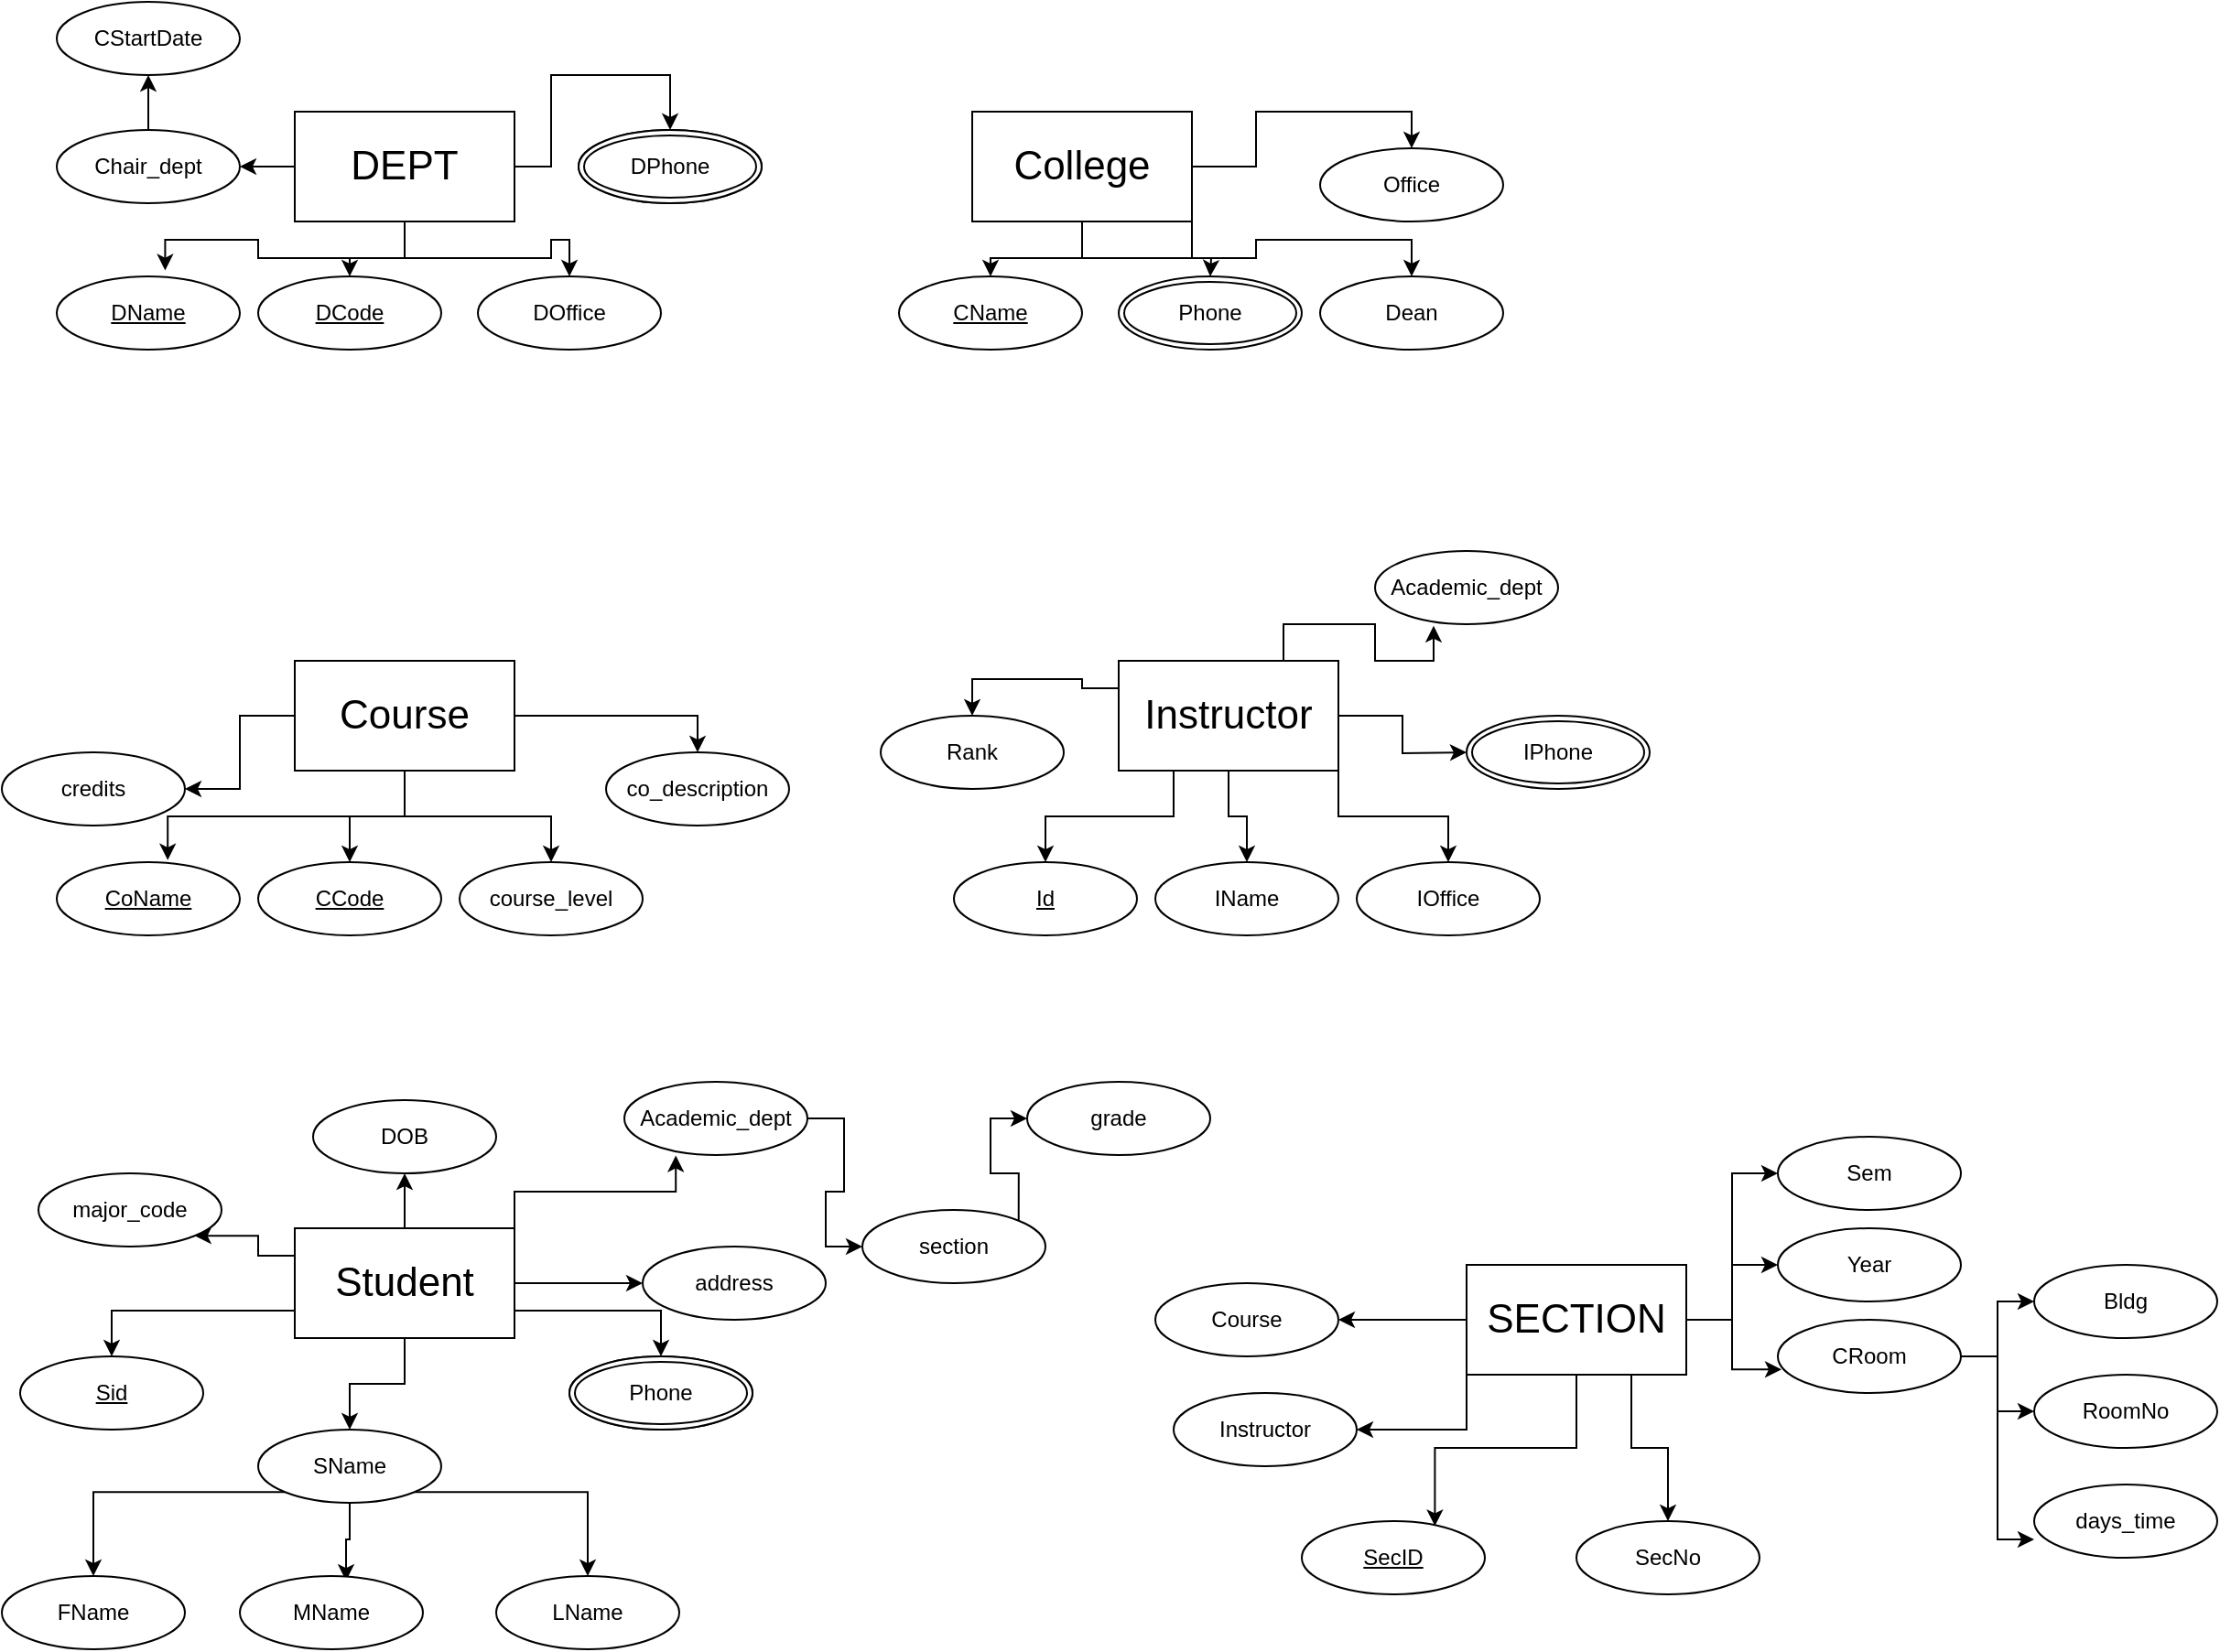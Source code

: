 <mxfile version="21.7.0" type="device">
  <diagram name="Page-1" id="1sCxNfkRgLp5GasYnqdI">
    <mxGraphModel dx="1500" dy="824" grid="1" gridSize="10" guides="1" tooltips="1" connect="1" arrows="1" fold="1" page="1" pageScale="1" pageWidth="850" pageHeight="1100" math="0" shadow="0">
      <root>
        <mxCell id="0" />
        <mxCell id="1" parent="0" />
        <mxCell id="N1AoPjTzyeSgPw1yG3DF-58" style="edgeStyle=orthogonalEdgeStyle;rounded=0;orthogonalLoop=1;jettySize=auto;html=1;exitX=0.5;exitY=1;exitDx=0;exitDy=0;entryX=0.5;entryY=0;entryDx=0;entryDy=0;" edge="1" parent="1" source="N1AoPjTzyeSgPw1yG3DF-1" target="N1AoPjTzyeSgPw1yG3DF-3">
          <mxGeometry relative="1" as="geometry" />
        </mxCell>
        <mxCell id="N1AoPjTzyeSgPw1yG3DF-59" style="edgeStyle=orthogonalEdgeStyle;rounded=0;orthogonalLoop=1;jettySize=auto;html=1;exitX=0.5;exitY=1;exitDx=0;exitDy=0;entryX=0.5;entryY=0;entryDx=0;entryDy=0;" edge="1" parent="1" source="N1AoPjTzyeSgPw1yG3DF-1">
          <mxGeometry relative="1" as="geometry">
            <mxPoint x="670" y="280" as="targetPoint" />
          </mxGeometry>
        </mxCell>
        <mxCell id="N1AoPjTzyeSgPw1yG3DF-61" style="edgeStyle=orthogonalEdgeStyle;rounded=0;orthogonalLoop=1;jettySize=auto;html=1;exitX=1;exitY=0.5;exitDx=0;exitDy=0;entryX=0.5;entryY=0;entryDx=0;entryDy=0;" edge="1" parent="1" source="N1AoPjTzyeSgPw1yG3DF-1" target="N1AoPjTzyeSgPw1yG3DF-15">
          <mxGeometry relative="1" as="geometry" />
        </mxCell>
        <mxCell id="N1AoPjTzyeSgPw1yG3DF-104" style="edgeStyle=orthogonalEdgeStyle;rounded=0;orthogonalLoop=1;jettySize=auto;html=1;exitX=1;exitY=1;exitDx=0;exitDy=0;entryX=0.5;entryY=0;entryDx=0;entryDy=0;" edge="1" parent="1" source="N1AoPjTzyeSgPw1yG3DF-1" target="N1AoPjTzyeSgPw1yG3DF-8">
          <mxGeometry relative="1" as="geometry" />
        </mxCell>
        <mxCell id="N1AoPjTzyeSgPw1yG3DF-1" value="College" style="whiteSpace=wrap;html=1;align=center;fontSize=22;" vertex="1" parent="1">
          <mxGeometry x="540" y="190" width="120" height="60" as="geometry" />
        </mxCell>
        <mxCell id="N1AoPjTzyeSgPw1yG3DF-2" value="DOffice" style="ellipse;whiteSpace=wrap;html=1;align=center;" vertex="1" parent="1">
          <mxGeometry x="270" y="280" width="100" height="40" as="geometry" />
        </mxCell>
        <mxCell id="N1AoPjTzyeSgPw1yG3DF-3" value="CName" style="ellipse;whiteSpace=wrap;html=1;align=center;fontStyle=4;" vertex="1" parent="1">
          <mxGeometry x="500" y="280" width="100" height="40" as="geometry" />
        </mxCell>
        <mxCell id="N1AoPjTzyeSgPw1yG3DF-62" style="edgeStyle=orthogonalEdgeStyle;rounded=0;orthogonalLoop=1;jettySize=auto;html=1;exitX=0.5;exitY=1;exitDx=0;exitDy=0;entryX=0.592;entryY=-0.08;entryDx=0;entryDy=0;entryPerimeter=0;" edge="1" parent="1" source="N1AoPjTzyeSgPw1yG3DF-6" target="N1AoPjTzyeSgPw1yG3DF-12">
          <mxGeometry relative="1" as="geometry" />
        </mxCell>
        <mxCell id="N1AoPjTzyeSgPw1yG3DF-63" style="edgeStyle=orthogonalEdgeStyle;rounded=0;orthogonalLoop=1;jettySize=auto;html=1;exitX=0.5;exitY=1;exitDx=0;exitDy=0;" edge="1" parent="1" source="N1AoPjTzyeSgPw1yG3DF-6" target="N1AoPjTzyeSgPw1yG3DF-13">
          <mxGeometry relative="1" as="geometry" />
        </mxCell>
        <mxCell id="N1AoPjTzyeSgPw1yG3DF-64" style="edgeStyle=orthogonalEdgeStyle;rounded=0;orthogonalLoop=1;jettySize=auto;html=1;exitX=0.5;exitY=1;exitDx=0;exitDy=0;entryX=0.5;entryY=0;entryDx=0;entryDy=0;" edge="1" parent="1" source="N1AoPjTzyeSgPw1yG3DF-6" target="N1AoPjTzyeSgPw1yG3DF-2">
          <mxGeometry relative="1" as="geometry" />
        </mxCell>
        <mxCell id="N1AoPjTzyeSgPw1yG3DF-65" style="edgeStyle=orthogonalEdgeStyle;rounded=0;orthogonalLoop=1;jettySize=auto;html=1;exitX=1;exitY=0.5;exitDx=0;exitDy=0;entryX=0.5;entryY=0;entryDx=0;entryDy=0;" edge="1" parent="1" source="N1AoPjTzyeSgPw1yG3DF-6" target="N1AoPjTzyeSgPw1yG3DF-16">
          <mxGeometry relative="1" as="geometry" />
        </mxCell>
        <mxCell id="N1AoPjTzyeSgPw1yG3DF-66" style="edgeStyle=orthogonalEdgeStyle;rounded=0;orthogonalLoop=1;jettySize=auto;html=1;exitX=0;exitY=0.5;exitDx=0;exitDy=0;" edge="1" parent="1" source="N1AoPjTzyeSgPw1yG3DF-6" target="N1AoPjTzyeSgPw1yG3DF-17">
          <mxGeometry relative="1" as="geometry" />
        </mxCell>
        <mxCell id="N1AoPjTzyeSgPw1yG3DF-6" value="DEPT" style="whiteSpace=wrap;html=1;align=center;fontSize=22;" vertex="1" parent="1">
          <mxGeometry x="170" y="190" width="120" height="60" as="geometry" />
        </mxCell>
        <mxCell id="N1AoPjTzyeSgPw1yG3DF-8" value="Dean" style="ellipse;whiteSpace=wrap;html=1;align=center;" vertex="1" parent="1">
          <mxGeometry x="730" y="280" width="100" height="40" as="geometry" />
        </mxCell>
        <mxCell id="N1AoPjTzyeSgPw1yG3DF-12" value="DName" style="ellipse;whiteSpace=wrap;html=1;align=center;fontStyle=4;" vertex="1" parent="1">
          <mxGeometry x="40" y="280" width="100" height="40" as="geometry" />
        </mxCell>
        <mxCell id="N1AoPjTzyeSgPw1yG3DF-13" value="DCode" style="ellipse;whiteSpace=wrap;html=1;align=center;fontStyle=4;" vertex="1" parent="1">
          <mxGeometry x="150" y="280" width="100" height="40" as="geometry" />
        </mxCell>
        <mxCell id="N1AoPjTzyeSgPw1yG3DF-15" value="Office" style="ellipse;whiteSpace=wrap;html=1;align=center;" vertex="1" parent="1">
          <mxGeometry x="730" y="210" width="100" height="40" as="geometry" />
        </mxCell>
        <mxCell id="N1AoPjTzyeSgPw1yG3DF-16" value="DPhone" style="ellipse;whiteSpace=wrap;html=1;align=center;" vertex="1" parent="1">
          <mxGeometry x="325" y="200" width="100" height="40" as="geometry" />
        </mxCell>
        <mxCell id="N1AoPjTzyeSgPw1yG3DF-69" style="edgeStyle=orthogonalEdgeStyle;rounded=0;orthogonalLoop=1;jettySize=auto;html=1;exitX=0.5;exitY=0;exitDx=0;exitDy=0;entryX=0.5;entryY=1;entryDx=0;entryDy=0;" edge="1" parent="1" source="N1AoPjTzyeSgPw1yG3DF-17" target="N1AoPjTzyeSgPw1yG3DF-18">
          <mxGeometry relative="1" as="geometry" />
        </mxCell>
        <mxCell id="N1AoPjTzyeSgPw1yG3DF-17" value="Chair_dept" style="ellipse;whiteSpace=wrap;html=1;align=center;" vertex="1" parent="1">
          <mxGeometry x="40" y="200" width="100" height="40" as="geometry" />
        </mxCell>
        <mxCell id="N1AoPjTzyeSgPw1yG3DF-18" value="CStartDate" style="ellipse;whiteSpace=wrap;html=1;align=center;" vertex="1" parent="1">
          <mxGeometry x="40" y="130" width="100" height="40" as="geometry" />
        </mxCell>
        <mxCell id="N1AoPjTzyeSgPw1yG3DF-70" value="" style="edgeStyle=orthogonalEdgeStyle;rounded=0;orthogonalLoop=1;jettySize=auto;html=1;" edge="1" parent="1" source="N1AoPjTzyeSgPw1yG3DF-20" target="N1AoPjTzyeSgPw1yG3DF-25">
          <mxGeometry relative="1" as="geometry" />
        </mxCell>
        <mxCell id="N1AoPjTzyeSgPw1yG3DF-71" value="" style="edgeStyle=orthogonalEdgeStyle;rounded=0;orthogonalLoop=1;jettySize=auto;html=1;" edge="1" parent="1" source="N1AoPjTzyeSgPw1yG3DF-20" target="N1AoPjTzyeSgPw1yG3DF-23">
          <mxGeometry relative="1" as="geometry" />
        </mxCell>
        <mxCell id="N1AoPjTzyeSgPw1yG3DF-72" style="edgeStyle=orthogonalEdgeStyle;rounded=0;orthogonalLoop=1;jettySize=auto;html=1;exitX=0.5;exitY=1;exitDx=0;exitDy=0;entryX=0.5;entryY=0;entryDx=0;entryDy=0;" edge="1" parent="1" source="N1AoPjTzyeSgPw1yG3DF-20" target="N1AoPjTzyeSgPw1yG3DF-22">
          <mxGeometry relative="1" as="geometry" />
        </mxCell>
        <mxCell id="N1AoPjTzyeSgPw1yG3DF-73" style="edgeStyle=orthogonalEdgeStyle;rounded=0;orthogonalLoop=1;jettySize=auto;html=1;exitX=0.5;exitY=1;exitDx=0;exitDy=0;entryX=0.606;entryY=-0.028;entryDx=0;entryDy=0;entryPerimeter=0;" edge="1" parent="1" source="N1AoPjTzyeSgPw1yG3DF-20" target="N1AoPjTzyeSgPw1yG3DF-21">
          <mxGeometry relative="1" as="geometry" />
        </mxCell>
        <mxCell id="N1AoPjTzyeSgPw1yG3DF-74" style="edgeStyle=orthogonalEdgeStyle;rounded=0;orthogonalLoop=1;jettySize=auto;html=1;exitX=1;exitY=0.5;exitDx=0;exitDy=0;entryX=0.5;entryY=0;entryDx=0;entryDy=0;" edge="1" parent="1" source="N1AoPjTzyeSgPw1yG3DF-20" target="N1AoPjTzyeSgPw1yG3DF-24">
          <mxGeometry relative="1" as="geometry" />
        </mxCell>
        <mxCell id="N1AoPjTzyeSgPw1yG3DF-20" value="Course" style="whiteSpace=wrap;html=1;align=center;fontSize=22;" vertex="1" parent="1">
          <mxGeometry x="170" y="490" width="120" height="60" as="geometry" />
        </mxCell>
        <mxCell id="N1AoPjTzyeSgPw1yG3DF-21" value="CoName" style="ellipse;whiteSpace=wrap;html=1;align=center;fontStyle=4;" vertex="1" parent="1">
          <mxGeometry x="40" y="600" width="100" height="40" as="geometry" />
        </mxCell>
        <mxCell id="N1AoPjTzyeSgPw1yG3DF-22" value="CCode" style="ellipse;whiteSpace=wrap;html=1;align=center;fontStyle=4;" vertex="1" parent="1">
          <mxGeometry x="150" y="600" width="100" height="40" as="geometry" />
        </mxCell>
        <mxCell id="N1AoPjTzyeSgPw1yG3DF-23" value="course_level" style="ellipse;whiteSpace=wrap;html=1;align=center;" vertex="1" parent="1">
          <mxGeometry x="260" y="600" width="100" height="40" as="geometry" />
        </mxCell>
        <mxCell id="N1AoPjTzyeSgPw1yG3DF-24" value="co_description" style="ellipse;whiteSpace=wrap;html=1;align=center;" vertex="1" parent="1">
          <mxGeometry x="340" y="540" width="100" height="40" as="geometry" />
        </mxCell>
        <mxCell id="N1AoPjTzyeSgPw1yG3DF-25" value="credits" style="ellipse;whiteSpace=wrap;html=1;align=center;" vertex="1" parent="1">
          <mxGeometry x="10" y="540" width="100" height="40" as="geometry" />
        </mxCell>
        <mxCell id="N1AoPjTzyeSgPw1yG3DF-75" value="" style="edgeStyle=orthogonalEdgeStyle;rounded=0;orthogonalLoop=1;jettySize=auto;html=1;" edge="1" parent="1" source="N1AoPjTzyeSgPw1yG3DF-27" target="N1AoPjTzyeSgPw1yG3DF-30">
          <mxGeometry relative="1" as="geometry" />
        </mxCell>
        <mxCell id="N1AoPjTzyeSgPw1yG3DF-76" style="edgeStyle=orthogonalEdgeStyle;rounded=0;orthogonalLoop=1;jettySize=auto;html=1;exitX=1;exitY=1;exitDx=0;exitDy=0;" edge="1" parent="1" source="N1AoPjTzyeSgPw1yG3DF-27" target="N1AoPjTzyeSgPw1yG3DF-31">
          <mxGeometry relative="1" as="geometry" />
        </mxCell>
        <mxCell id="N1AoPjTzyeSgPw1yG3DF-77" style="edgeStyle=orthogonalEdgeStyle;rounded=0;orthogonalLoop=1;jettySize=auto;html=1;exitX=1;exitY=0.5;exitDx=0;exitDy=0;" edge="1" parent="1" source="N1AoPjTzyeSgPw1yG3DF-27">
          <mxGeometry relative="1" as="geometry">
            <mxPoint x="810" y="540" as="targetPoint" />
          </mxGeometry>
        </mxCell>
        <mxCell id="N1AoPjTzyeSgPw1yG3DF-78" style="edgeStyle=orthogonalEdgeStyle;rounded=0;orthogonalLoop=1;jettySize=auto;html=1;exitX=0.75;exitY=0;exitDx=0;exitDy=0;entryX=0.32;entryY=1.022;entryDx=0;entryDy=0;entryPerimeter=0;" edge="1" parent="1" source="N1AoPjTzyeSgPw1yG3DF-27" target="N1AoPjTzyeSgPw1yG3DF-34">
          <mxGeometry relative="1" as="geometry" />
        </mxCell>
        <mxCell id="N1AoPjTzyeSgPw1yG3DF-79" style="edgeStyle=orthogonalEdgeStyle;rounded=0;orthogonalLoop=1;jettySize=auto;html=1;exitX=0.25;exitY=1;exitDx=0;exitDy=0;" edge="1" parent="1" source="N1AoPjTzyeSgPw1yG3DF-27" target="N1AoPjTzyeSgPw1yG3DF-28">
          <mxGeometry relative="1" as="geometry" />
        </mxCell>
        <mxCell id="N1AoPjTzyeSgPw1yG3DF-80" style="edgeStyle=orthogonalEdgeStyle;rounded=0;orthogonalLoop=1;jettySize=auto;html=1;exitX=0;exitY=0.25;exitDx=0;exitDy=0;entryX=0.5;entryY=0;entryDx=0;entryDy=0;" edge="1" parent="1" source="N1AoPjTzyeSgPw1yG3DF-27" target="N1AoPjTzyeSgPw1yG3DF-33">
          <mxGeometry relative="1" as="geometry" />
        </mxCell>
        <mxCell id="N1AoPjTzyeSgPw1yG3DF-27" value="Instructor" style="whiteSpace=wrap;html=1;align=center;fontSize=22;" vertex="1" parent="1">
          <mxGeometry x="620" y="490" width="120" height="60" as="geometry" />
        </mxCell>
        <mxCell id="N1AoPjTzyeSgPw1yG3DF-28" value="Id" style="ellipse;whiteSpace=wrap;html=1;align=center;fontStyle=4;" vertex="1" parent="1">
          <mxGeometry x="530" y="600" width="100" height="40" as="geometry" />
        </mxCell>
        <mxCell id="N1AoPjTzyeSgPw1yG3DF-30" value="IName" style="ellipse;whiteSpace=wrap;html=1;align=center;" vertex="1" parent="1">
          <mxGeometry x="640" y="600" width="100" height="40" as="geometry" />
        </mxCell>
        <mxCell id="N1AoPjTzyeSgPw1yG3DF-31" value="IOffice" style="ellipse;whiteSpace=wrap;html=1;align=center;" vertex="1" parent="1">
          <mxGeometry x="750" y="600" width="100" height="40" as="geometry" />
        </mxCell>
        <mxCell id="N1AoPjTzyeSgPw1yG3DF-33" value="Rank" style="ellipse;whiteSpace=wrap;html=1;align=center;" vertex="1" parent="1">
          <mxGeometry x="490" y="520" width="100" height="40" as="geometry" />
        </mxCell>
        <mxCell id="N1AoPjTzyeSgPw1yG3DF-34" value="Academic_dept" style="ellipse;whiteSpace=wrap;html=1;align=center;" vertex="1" parent="1">
          <mxGeometry x="760" y="430" width="100" height="40" as="geometry" />
        </mxCell>
        <mxCell id="N1AoPjTzyeSgPw1yG3DF-81" style="edgeStyle=orthogonalEdgeStyle;rounded=0;orthogonalLoop=1;jettySize=auto;html=1;exitX=0.5;exitY=1;exitDx=0;exitDy=0;" edge="1" parent="1" source="N1AoPjTzyeSgPw1yG3DF-35" target="N1AoPjTzyeSgPw1yG3DF-36">
          <mxGeometry relative="1" as="geometry" />
        </mxCell>
        <mxCell id="N1AoPjTzyeSgPw1yG3DF-85" style="edgeStyle=orthogonalEdgeStyle;rounded=0;orthogonalLoop=1;jettySize=auto;html=1;exitX=0;exitY=0.75;exitDx=0;exitDy=0;entryX=0.5;entryY=0;entryDx=0;entryDy=0;" edge="1" parent="1" source="N1AoPjTzyeSgPw1yG3DF-35" target="N1AoPjTzyeSgPw1yG3DF-40">
          <mxGeometry relative="1" as="geometry" />
        </mxCell>
        <mxCell id="N1AoPjTzyeSgPw1yG3DF-86" style="edgeStyle=orthogonalEdgeStyle;rounded=0;orthogonalLoop=1;jettySize=auto;html=1;exitX=1;exitY=0.5;exitDx=0;exitDy=0;" edge="1" parent="1" source="N1AoPjTzyeSgPw1yG3DF-35" target="N1AoPjTzyeSgPw1yG3DF-41">
          <mxGeometry relative="1" as="geometry" />
        </mxCell>
        <mxCell id="N1AoPjTzyeSgPw1yG3DF-87" style="edgeStyle=orthogonalEdgeStyle;rounded=0;orthogonalLoop=1;jettySize=auto;html=1;exitX=1;exitY=0.75;exitDx=0;exitDy=0;" edge="1" parent="1" source="N1AoPjTzyeSgPw1yG3DF-35" target="N1AoPjTzyeSgPw1yG3DF-42">
          <mxGeometry relative="1" as="geometry" />
        </mxCell>
        <mxCell id="N1AoPjTzyeSgPw1yG3DF-88" style="edgeStyle=orthogonalEdgeStyle;rounded=0;orthogonalLoop=1;jettySize=auto;html=1;exitX=1;exitY=0;exitDx=0;exitDy=0;entryX=0.281;entryY=1.007;entryDx=0;entryDy=0;entryPerimeter=0;" edge="1" parent="1" source="N1AoPjTzyeSgPw1yG3DF-35" target="N1AoPjTzyeSgPw1yG3DF-45">
          <mxGeometry relative="1" as="geometry" />
        </mxCell>
        <mxCell id="N1AoPjTzyeSgPw1yG3DF-89" style="edgeStyle=orthogonalEdgeStyle;rounded=0;orthogonalLoop=1;jettySize=auto;html=1;exitX=0.5;exitY=0;exitDx=0;exitDy=0;entryX=0.5;entryY=1;entryDx=0;entryDy=0;" edge="1" parent="1" source="N1AoPjTzyeSgPw1yG3DF-35" target="N1AoPjTzyeSgPw1yG3DF-44">
          <mxGeometry relative="1" as="geometry" />
        </mxCell>
        <mxCell id="N1AoPjTzyeSgPw1yG3DF-90" style="edgeStyle=orthogonalEdgeStyle;rounded=0;orthogonalLoop=1;jettySize=auto;html=1;exitX=0;exitY=0.25;exitDx=0;exitDy=0;entryX=1;entryY=1;entryDx=0;entryDy=0;" edge="1" parent="1" source="N1AoPjTzyeSgPw1yG3DF-35" target="N1AoPjTzyeSgPw1yG3DF-43">
          <mxGeometry relative="1" as="geometry" />
        </mxCell>
        <mxCell id="N1AoPjTzyeSgPw1yG3DF-35" value="Student" style="whiteSpace=wrap;html=1;align=center;fontSize=22;" vertex="1" parent="1">
          <mxGeometry x="170" y="800" width="120" height="60" as="geometry" />
        </mxCell>
        <mxCell id="N1AoPjTzyeSgPw1yG3DF-82" style="edgeStyle=orthogonalEdgeStyle;rounded=0;orthogonalLoop=1;jettySize=auto;html=1;exitX=0.5;exitY=1;exitDx=0;exitDy=0;entryX=0.58;entryY=0.065;entryDx=0;entryDy=0;entryPerimeter=0;" edge="1" parent="1" source="N1AoPjTzyeSgPw1yG3DF-36" target="N1AoPjTzyeSgPw1yG3DF-38">
          <mxGeometry relative="1" as="geometry" />
        </mxCell>
        <mxCell id="N1AoPjTzyeSgPw1yG3DF-83" style="edgeStyle=orthogonalEdgeStyle;rounded=0;orthogonalLoop=1;jettySize=auto;html=1;exitX=1;exitY=1;exitDx=0;exitDy=0;" edge="1" parent="1" source="N1AoPjTzyeSgPw1yG3DF-36" target="N1AoPjTzyeSgPw1yG3DF-37">
          <mxGeometry relative="1" as="geometry" />
        </mxCell>
        <mxCell id="N1AoPjTzyeSgPw1yG3DF-84" style="edgeStyle=orthogonalEdgeStyle;rounded=0;orthogonalLoop=1;jettySize=auto;html=1;exitX=0;exitY=1;exitDx=0;exitDy=0;entryX=0.5;entryY=0;entryDx=0;entryDy=0;" edge="1" parent="1" source="N1AoPjTzyeSgPw1yG3DF-36" target="N1AoPjTzyeSgPw1yG3DF-39">
          <mxGeometry relative="1" as="geometry" />
        </mxCell>
        <mxCell id="N1AoPjTzyeSgPw1yG3DF-36" value="SName" style="ellipse;whiteSpace=wrap;html=1;align=center;" vertex="1" parent="1">
          <mxGeometry x="150" y="910" width="100" height="40" as="geometry" />
        </mxCell>
        <mxCell id="N1AoPjTzyeSgPw1yG3DF-37" value="LName" style="ellipse;whiteSpace=wrap;html=1;align=center;" vertex="1" parent="1">
          <mxGeometry x="280" y="990" width="100" height="40" as="geometry" />
        </mxCell>
        <mxCell id="N1AoPjTzyeSgPw1yG3DF-38" value="MName" style="ellipse;whiteSpace=wrap;html=1;align=center;" vertex="1" parent="1">
          <mxGeometry x="140" y="990" width="100" height="40" as="geometry" />
        </mxCell>
        <mxCell id="N1AoPjTzyeSgPw1yG3DF-39" value="FName" style="ellipse;whiteSpace=wrap;html=1;align=center;" vertex="1" parent="1">
          <mxGeometry x="10" y="990" width="100" height="40" as="geometry" />
        </mxCell>
        <mxCell id="N1AoPjTzyeSgPw1yG3DF-40" value="Sid" style="ellipse;whiteSpace=wrap;html=1;align=center;fontStyle=4;" vertex="1" parent="1">
          <mxGeometry x="20" y="870" width="100" height="40" as="geometry" />
        </mxCell>
        <mxCell id="N1AoPjTzyeSgPw1yG3DF-41" value="address" style="ellipse;whiteSpace=wrap;html=1;align=center;" vertex="1" parent="1">
          <mxGeometry x="360" y="810" width="100" height="40" as="geometry" />
        </mxCell>
        <mxCell id="N1AoPjTzyeSgPw1yG3DF-42" value="phone" style="ellipse;whiteSpace=wrap;html=1;align=center;" vertex="1" parent="1">
          <mxGeometry x="320" y="870" width="100" height="40" as="geometry" />
        </mxCell>
        <mxCell id="N1AoPjTzyeSgPw1yG3DF-43" value="major_code" style="ellipse;whiteSpace=wrap;html=1;align=center;" vertex="1" parent="1">
          <mxGeometry x="30" y="770" width="100" height="40" as="geometry" />
        </mxCell>
        <mxCell id="N1AoPjTzyeSgPw1yG3DF-44" value="DOB" style="ellipse;whiteSpace=wrap;html=1;align=center;" vertex="1" parent="1">
          <mxGeometry x="180" y="730" width="100" height="40" as="geometry" />
        </mxCell>
        <mxCell id="N1AoPjTzyeSgPw1yG3DF-106" style="edgeStyle=orthogonalEdgeStyle;rounded=0;orthogonalLoop=1;jettySize=auto;html=1;exitX=1;exitY=0.5;exitDx=0;exitDy=0;entryX=0;entryY=0.5;entryDx=0;entryDy=0;" edge="1" parent="1" source="N1AoPjTzyeSgPw1yG3DF-45" target="N1AoPjTzyeSgPw1yG3DF-105">
          <mxGeometry relative="1" as="geometry" />
        </mxCell>
        <mxCell id="N1AoPjTzyeSgPw1yG3DF-45" value="Academic_dept" style="ellipse;whiteSpace=wrap;html=1;align=center;" vertex="1" parent="1">
          <mxGeometry x="350" y="720" width="100" height="40" as="geometry" />
        </mxCell>
        <mxCell id="N1AoPjTzyeSgPw1yG3DF-91" style="edgeStyle=orthogonalEdgeStyle;rounded=0;orthogonalLoop=1;jettySize=auto;html=1;exitX=0;exitY=0.5;exitDx=0;exitDy=0;entryX=1;entryY=0.5;entryDx=0;entryDy=0;" edge="1" parent="1" source="N1AoPjTzyeSgPw1yG3DF-46" target="N1AoPjTzyeSgPw1yG3DF-47">
          <mxGeometry relative="1" as="geometry" />
        </mxCell>
        <mxCell id="N1AoPjTzyeSgPw1yG3DF-92" style="edgeStyle=orthogonalEdgeStyle;rounded=0;orthogonalLoop=1;jettySize=auto;html=1;exitX=0;exitY=1;exitDx=0;exitDy=0;entryX=1;entryY=0.5;entryDx=0;entryDy=0;" edge="1" parent="1" source="N1AoPjTzyeSgPw1yG3DF-46" target="N1AoPjTzyeSgPw1yG3DF-48">
          <mxGeometry relative="1" as="geometry" />
        </mxCell>
        <mxCell id="N1AoPjTzyeSgPw1yG3DF-93" style="edgeStyle=orthogonalEdgeStyle;rounded=0;orthogonalLoop=1;jettySize=auto;html=1;exitX=0.5;exitY=1;exitDx=0;exitDy=0;entryX=0.727;entryY=0.067;entryDx=0;entryDy=0;entryPerimeter=0;" edge="1" parent="1" source="N1AoPjTzyeSgPw1yG3DF-46" target="N1AoPjTzyeSgPw1yG3DF-51">
          <mxGeometry relative="1" as="geometry" />
        </mxCell>
        <mxCell id="N1AoPjTzyeSgPw1yG3DF-94" style="edgeStyle=orthogonalEdgeStyle;rounded=0;orthogonalLoop=1;jettySize=auto;html=1;exitX=0.75;exitY=1;exitDx=0;exitDy=0;" edge="1" parent="1" source="N1AoPjTzyeSgPw1yG3DF-46" target="N1AoPjTzyeSgPw1yG3DF-50">
          <mxGeometry relative="1" as="geometry" />
        </mxCell>
        <mxCell id="N1AoPjTzyeSgPw1yG3DF-95" style="edgeStyle=orthogonalEdgeStyle;rounded=0;orthogonalLoop=1;jettySize=auto;html=1;exitX=1;exitY=0.5;exitDx=0;exitDy=0;entryX=0;entryY=0.5;entryDx=0;entryDy=0;" edge="1" parent="1" source="N1AoPjTzyeSgPw1yG3DF-46" target="N1AoPjTzyeSgPw1yG3DF-56">
          <mxGeometry relative="1" as="geometry" />
        </mxCell>
        <mxCell id="N1AoPjTzyeSgPw1yG3DF-96" style="edgeStyle=orthogonalEdgeStyle;rounded=0;orthogonalLoop=1;jettySize=auto;html=1;exitX=1;exitY=0.5;exitDx=0;exitDy=0;entryX=0;entryY=0.5;entryDx=0;entryDy=0;" edge="1" parent="1" source="N1AoPjTzyeSgPw1yG3DF-46" target="N1AoPjTzyeSgPw1yG3DF-55">
          <mxGeometry relative="1" as="geometry" />
        </mxCell>
        <mxCell id="N1AoPjTzyeSgPw1yG3DF-97" style="edgeStyle=orthogonalEdgeStyle;rounded=0;orthogonalLoop=1;jettySize=auto;html=1;exitX=1;exitY=0.5;exitDx=0;exitDy=0;entryX=0.02;entryY=0.678;entryDx=0;entryDy=0;entryPerimeter=0;" edge="1" parent="1" source="N1AoPjTzyeSgPw1yG3DF-46" target="N1AoPjTzyeSgPw1yG3DF-54">
          <mxGeometry relative="1" as="geometry" />
        </mxCell>
        <mxCell id="N1AoPjTzyeSgPw1yG3DF-46" value="SECTION" style="whiteSpace=wrap;html=1;align=center;fontSize=22;" vertex="1" parent="1">
          <mxGeometry x="810" y="820" width="120" height="60" as="geometry" />
        </mxCell>
        <mxCell id="N1AoPjTzyeSgPw1yG3DF-47" value="Course" style="ellipse;whiteSpace=wrap;html=1;align=center;" vertex="1" parent="1">
          <mxGeometry x="640" y="830" width="100" height="40" as="geometry" />
        </mxCell>
        <mxCell id="N1AoPjTzyeSgPw1yG3DF-48" value="Instructor" style="ellipse;whiteSpace=wrap;html=1;align=center;" vertex="1" parent="1">
          <mxGeometry x="650" y="890" width="100" height="40" as="geometry" />
        </mxCell>
        <mxCell id="N1AoPjTzyeSgPw1yG3DF-50" value="SecNo" style="ellipse;whiteSpace=wrap;html=1;align=center;" vertex="1" parent="1">
          <mxGeometry x="870" y="960" width="100" height="40" as="geometry" />
        </mxCell>
        <mxCell id="N1AoPjTzyeSgPw1yG3DF-51" value="SecID" style="ellipse;whiteSpace=wrap;html=1;align=center;fontStyle=4;" vertex="1" parent="1">
          <mxGeometry x="720" y="960" width="100" height="40" as="geometry" />
        </mxCell>
        <mxCell id="N1AoPjTzyeSgPw1yG3DF-52" value="RoomNo" style="ellipse;whiteSpace=wrap;html=1;align=center;" vertex="1" parent="1">
          <mxGeometry x="1120" y="880" width="100" height="40" as="geometry" />
        </mxCell>
        <mxCell id="N1AoPjTzyeSgPw1yG3DF-53" value="Bldg" style="ellipse;whiteSpace=wrap;html=1;align=center;" vertex="1" parent="1">
          <mxGeometry x="1120" y="820" width="100" height="40" as="geometry" />
        </mxCell>
        <mxCell id="N1AoPjTzyeSgPw1yG3DF-98" style="edgeStyle=orthogonalEdgeStyle;rounded=0;orthogonalLoop=1;jettySize=auto;html=1;exitX=1;exitY=0.5;exitDx=0;exitDy=0;entryX=0;entryY=0.5;entryDx=0;entryDy=0;" edge="1" parent="1" source="N1AoPjTzyeSgPw1yG3DF-54" target="N1AoPjTzyeSgPw1yG3DF-53">
          <mxGeometry relative="1" as="geometry" />
        </mxCell>
        <mxCell id="N1AoPjTzyeSgPw1yG3DF-99" style="edgeStyle=orthogonalEdgeStyle;rounded=0;orthogonalLoop=1;jettySize=auto;html=1;exitX=1;exitY=0.5;exitDx=0;exitDy=0;" edge="1" parent="1" source="N1AoPjTzyeSgPw1yG3DF-54" target="N1AoPjTzyeSgPw1yG3DF-52">
          <mxGeometry relative="1" as="geometry" />
        </mxCell>
        <mxCell id="N1AoPjTzyeSgPw1yG3DF-100" style="edgeStyle=orthogonalEdgeStyle;rounded=0;orthogonalLoop=1;jettySize=auto;html=1;exitX=1;exitY=0.5;exitDx=0;exitDy=0;entryX=0;entryY=0.75;entryDx=0;entryDy=0;entryPerimeter=0;" edge="1" parent="1" source="N1AoPjTzyeSgPw1yG3DF-54" target="N1AoPjTzyeSgPw1yG3DF-57">
          <mxGeometry relative="1" as="geometry" />
        </mxCell>
        <mxCell id="N1AoPjTzyeSgPw1yG3DF-54" value="CRoom" style="ellipse;whiteSpace=wrap;html=1;align=center;" vertex="1" parent="1">
          <mxGeometry x="980" y="850" width="100" height="40" as="geometry" />
        </mxCell>
        <mxCell id="N1AoPjTzyeSgPw1yG3DF-55" value="Year" style="ellipse;whiteSpace=wrap;html=1;align=center;" vertex="1" parent="1">
          <mxGeometry x="980" y="800" width="100" height="40" as="geometry" />
        </mxCell>
        <mxCell id="N1AoPjTzyeSgPw1yG3DF-56" value="Sem" style="ellipse;whiteSpace=wrap;html=1;align=center;" vertex="1" parent="1">
          <mxGeometry x="980" y="750" width="100" height="40" as="geometry" />
        </mxCell>
        <mxCell id="N1AoPjTzyeSgPw1yG3DF-57" value="days_time" style="ellipse;whiteSpace=wrap;html=1;align=center;" vertex="1" parent="1">
          <mxGeometry x="1120" y="940" width="100" height="40" as="geometry" />
        </mxCell>
        <mxCell id="N1AoPjTzyeSgPw1yG3DF-101" value="grade" style="ellipse;whiteSpace=wrap;html=1;align=center;" vertex="1" parent="1">
          <mxGeometry x="570" y="720" width="100" height="40" as="geometry" />
        </mxCell>
        <mxCell id="N1AoPjTzyeSgPw1yG3DF-107" style="edgeStyle=orthogonalEdgeStyle;rounded=0;orthogonalLoop=1;jettySize=auto;html=1;exitX=1;exitY=0;exitDx=0;exitDy=0;entryX=0;entryY=0.5;entryDx=0;entryDy=0;" edge="1" parent="1" source="N1AoPjTzyeSgPw1yG3DF-105" target="N1AoPjTzyeSgPw1yG3DF-101">
          <mxGeometry relative="1" as="geometry" />
        </mxCell>
        <mxCell id="N1AoPjTzyeSgPw1yG3DF-105" value="section" style="ellipse;whiteSpace=wrap;html=1;align=center;" vertex="1" parent="1">
          <mxGeometry x="480" y="790" width="100" height="40" as="geometry" />
        </mxCell>
        <mxCell id="N1AoPjTzyeSgPw1yG3DF-108" value="Phone" style="ellipse;shape=doubleEllipse;margin=3;whiteSpace=wrap;html=1;align=center;" vertex="1" parent="1">
          <mxGeometry x="620" y="280" width="100" height="40" as="geometry" />
        </mxCell>
        <mxCell id="N1AoPjTzyeSgPw1yG3DF-109" value="IPhone" style="ellipse;shape=doubleEllipse;margin=3;whiteSpace=wrap;html=1;align=center;" vertex="1" parent="1">
          <mxGeometry x="810" y="520" width="100" height="40" as="geometry" />
        </mxCell>
        <mxCell id="N1AoPjTzyeSgPw1yG3DF-110" value="DPhone" style="ellipse;shape=doubleEllipse;margin=3;whiteSpace=wrap;html=1;align=center;" vertex="1" parent="1">
          <mxGeometry x="325" y="200" width="100" height="40" as="geometry" />
        </mxCell>
        <mxCell id="N1AoPjTzyeSgPw1yG3DF-111" value="Phone" style="ellipse;shape=doubleEllipse;margin=3;whiteSpace=wrap;html=1;align=center;" vertex="1" parent="1">
          <mxGeometry x="320" y="870" width="100" height="40" as="geometry" />
        </mxCell>
      </root>
    </mxGraphModel>
  </diagram>
</mxfile>
